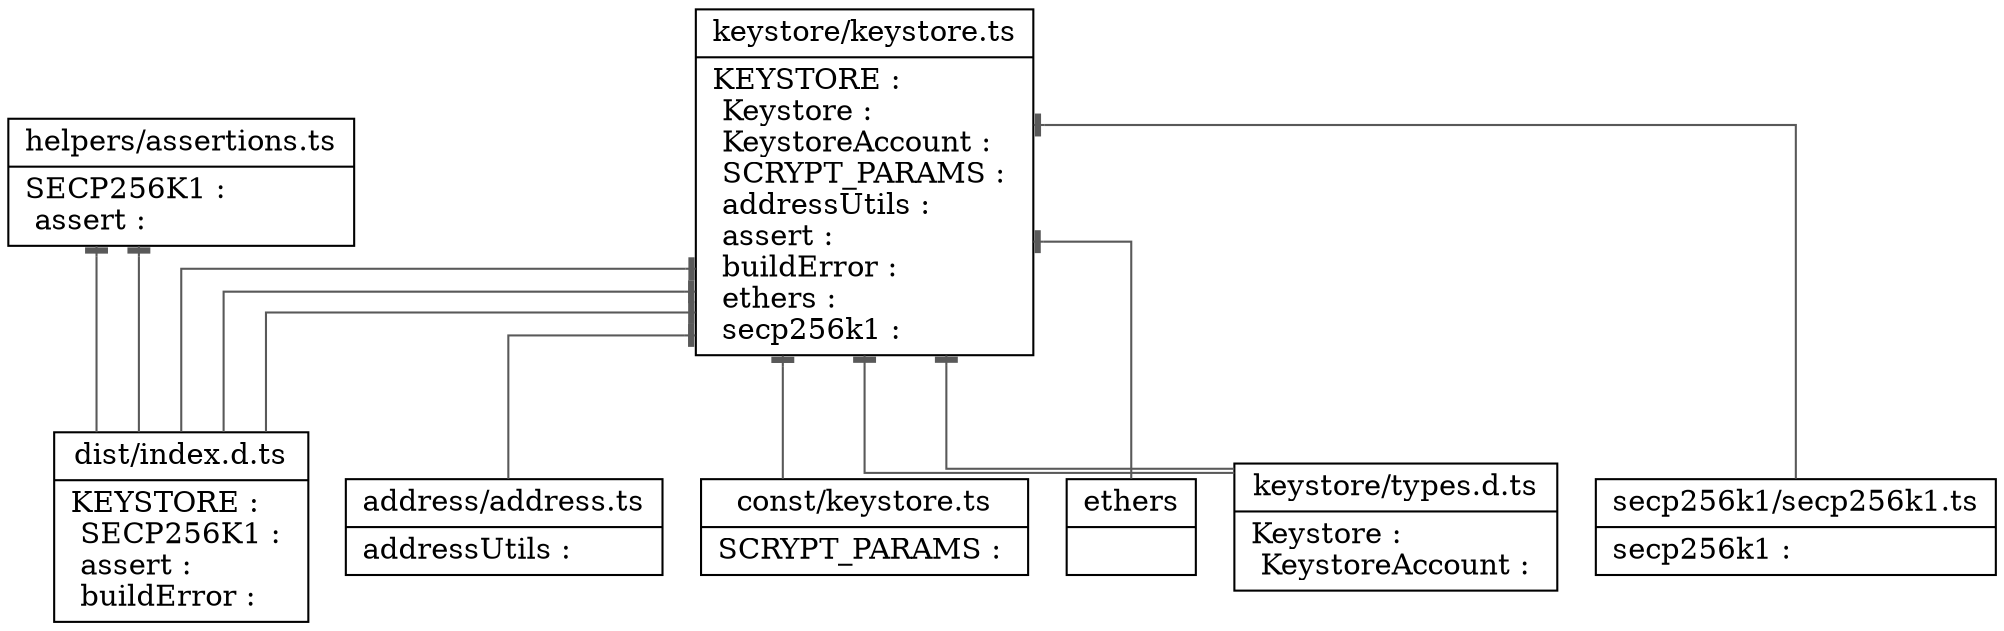 digraph "keystore" {

splines  = ortho;
fontname = "Inconsolata";

node [colorscheme = ylgnbu4];
edge [colorscheme = dark28, dir = both];

"address/address.ts"     [shape = record, label = "{ address/address.ts |  addressUtils : \l }"];
"const/keystore.ts"      [shape = record, label = "{ const/keystore.ts |  SCRYPT_PARAMS : \l }"];
"dist/index.d.ts"        [shape = record, label = "{ dist/index.d.ts |  KEYSTORE : \l  SECP256K1 : \l  assert : \l  buildError : \l }"];
ethers                   [shape = record, label = "{ ethers |  }"];
"helpers/assertions.ts"  [shape = record, label = "{ helpers/assertions.ts |  SECP256K1 : \l  assert : \l }"];
"keystore/keystore.ts"   [shape = record, label = "{ keystore/keystore.ts |  KEYSTORE : \l  Keystore : \l  KeystoreAccount : \l  SCRYPT_PARAMS : \l  addressUtils : \l  assert : \l  buildError : \l  ethers : \l  secp256k1 : \l }"];
"keystore/types.d.ts"    [shape = record, label = "{ keystore/types.d.ts |  Keystore : \l  KeystoreAccount : \l }"];
"secp256k1/secp256k1.ts" [shape = record, label = "{ secp256k1/secp256k1.ts |  secp256k1 : \l }"];

"helpers/assertions.ts"  -> "dist/index.d.ts"        [color = "#595959", style = solid , arrowtail = tee     , arrowhead = none    , taillabel = "", label = "", headlabel = ""];
"helpers/assertions.ts"  -> "dist/index.d.ts"        [color = "#595959", style = solid , arrowtail = tee     , arrowhead = none    , taillabel = "", label = "", headlabel = ""];
"keystore/keystore.ts"   -> "address/address.ts"     [color = "#595959", style = solid , arrowtail = tee     , arrowhead = none    , taillabel = "", label = "", headlabel = ""];
"keystore/keystore.ts"   -> "const/keystore.ts"      [color = "#595959", style = solid , arrowtail = tee     , arrowhead = none    , taillabel = "", label = "", headlabel = ""];
"keystore/keystore.ts"   -> "dist/index.d.ts"        [color = "#595959", style = solid , arrowtail = tee     , arrowhead = none    , taillabel = "", label = "", headlabel = ""];
"keystore/keystore.ts"   -> "dist/index.d.ts"        [color = "#595959", style = solid , arrowtail = tee     , arrowhead = none    , taillabel = "", label = "", headlabel = ""];
"keystore/keystore.ts"   -> "dist/index.d.ts"        [color = "#595959", style = solid , arrowtail = tee     , arrowhead = none    , taillabel = "", label = "", headlabel = ""];
"keystore/keystore.ts"   -> ethers                   [color = "#595959", style = solid , arrowtail = tee     , arrowhead = none    , taillabel = "", label = "", headlabel = ""];
"keystore/keystore.ts"   -> "keystore/types.d.ts"    [color = "#595959", style = solid , arrowtail = tee     , arrowhead = none    , taillabel = "", label = "", headlabel = ""];
"keystore/keystore.ts"   -> "keystore/types.d.ts"    [color = "#595959", style = solid , arrowtail = tee     , arrowhead = none    , taillabel = "", label = "", headlabel = ""];
"keystore/keystore.ts"   -> "secp256k1/secp256k1.ts" [color = "#595959", style = solid , arrowtail = tee     , arrowhead = none    , taillabel = "", label = "", headlabel = ""];

}
